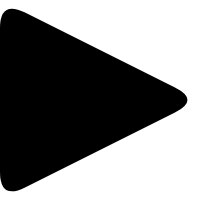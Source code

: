 <mxfile>
    <diagram id="73LamUa5TBTeebtW5YHW" name="Page-1">
        <mxGraphModel dx="484" dy="229" grid="0" gridSize="10" guides="1" tooltips="1" connect="1" arrows="1" fold="1" page="1" pageScale="1" pageWidth="100" pageHeight="100" math="0" shadow="0">
            <root>
                <mxCell id="0"/>
                <mxCell id="1" parent="0"/>
                <mxCell id="2" value="" style="triangle;whiteSpace=wrap;html=1;rounded=1;fillColor=#000000;strokeColor=none;arcSize=28;" vertex="1" parent="1">
                    <mxGeometry width="100" height="100" as="geometry"/>
                </mxCell>
            </root>
        </mxGraphModel>
    </diagram>
</mxfile>